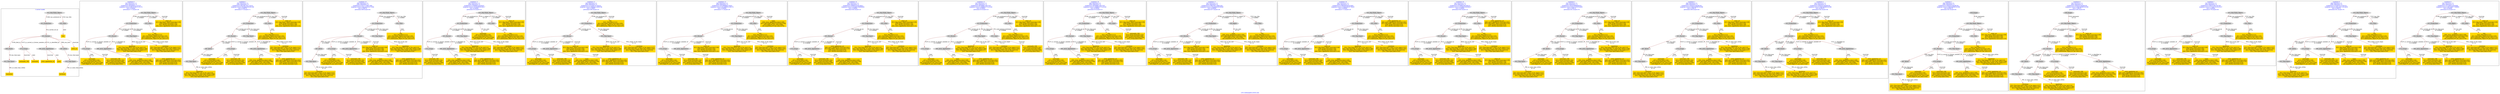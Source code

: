 digraph n0 {
fontcolor="blue"
remincross="true"
label="s18-s-indianapolis-artists.xml"
subgraph cluster_0 {
label="1-correct model"
n2[style="filled",color="white",fillcolor="lightgray",label="E12_Production1"];
n3[style="filled",color="white",fillcolor="lightgray",label="E21_Person1"];
n4[style="filled",color="white",fillcolor="lightgray",label="E69_Death1"];
n5[style="filled",color="white",fillcolor="lightgray",label="E74_Group1"];
n6[style="filled",color="white",fillcolor="lightgray",label="E82_Actor_Appellation1"];
n7[style="filled",color="white",fillcolor="lightgray",label="E67_Birth1"];
n8[shape="plaintext",style="filled",fillcolor="gold",label="artist_uri"];
n9[style="filled",color="white",fillcolor="lightgray",label="E22_Man-Made_Object1"];
n10[style="filled",color="white",fillcolor="lightgray",label="E35_Title1"];
n11[shape="plaintext",style="filled",fillcolor="gold",label="title"];
n12[style="filled",color="white",fillcolor="lightgray",label="E52_Time-Span1"];
n13[shape="plaintext",style="filled",fillcolor="gold",label="birthDate"];
n14[style="filled",color="white",fillcolor="lightgray",label="E52_Time-Span2"];
n15[shape="plaintext",style="filled",fillcolor="gold",label="deathDate"];
n16[shape="plaintext",style="filled",fillcolor="gold",label="nationality_URI"];
n17[shape="plaintext",style="filled",fillcolor="gold",label="nationality"];
n18[shape="plaintext",style="filled",fillcolor="gold",label="artist_appellation_uri"];
n19[shape="plaintext",style="filled",fillcolor="gold",label="name"];
}
subgraph cluster_1 {
label="candidate 0\nlink coherence:1.0\nnode coherence:1.0\nconfidence:0.5818930511237521\nmapping score:0.5897976837079174\ncost:13.99984\n-precision:0.71-recall:0.59"
n21[style="filled",color="white",fillcolor="lightgray",label="E12_Production1"];
n22[style="filled",color="white",fillcolor="lightgray",label="E21_Person1"];
n23[style="filled",color="white",fillcolor="lightgray",label="E52_Time-Span2"];
n24[style="filled",color="white",fillcolor="lightgray",label="E74_Group1"];
n25[style="filled",color="white",fillcolor="lightgray",label="E82_Actor_Appellation1"];
n26[style="filled",color="white",fillcolor="lightgray",label="E22_Man-Made_Object1"];
n27[style="filled",color="white",fillcolor="lightgray",label="E35_Title1"];
n28[shape="plaintext",style="filled",fillcolor="gold",label="nationality\n[E74_Group,label,0.556]\n[E74_Group,classLink,0.347]\n[E8_Acquisition,P3_has_note,0.048]\n[E30_Right,P3_has_note,0.048]"];
n29[shape="plaintext",style="filled",fillcolor="gold",label="name\n[E82_Actor_Appellation,label,0.569]\n[E22_Man-Made_Object,classLink,0.268]\n[E30_Right,P3_has_note,0.084]\n[E8_Acquisition,P3_has_note,0.079]"];
n30[shape="plaintext",style="filled",fillcolor="gold",label="artist_appellation_uri\n[E82_Actor_Appellation,classLink,0.691]\n[E22_Man-Made_Object,classLink,0.192]\n[E38_Image,classLink,0.074]\n[E21_Person,classLink,0.043]"];
n31[shape="plaintext",style="filled",fillcolor="gold",label="deathDate\n[E52_Time-Span,P82b_end_of_the_end,0.52]\n[E52_Time-Span,P82_at_some_time_within,0.386]\n[E52_Time-Span,P82a_begin_of_the_begin,0.07]\n[E52_Time-Span,label,0.024]"];
n32[shape="plaintext",style="filled",fillcolor="gold",label="title\n[E35_Title,label,0.512]\n[E22_Man-Made_Object,classLink,0.305]\n[E33_Linguistic_Object,P3_has_note,0.113]\n[E73_Information_Object,P3_has_note,0.07]"];
n33[shape="plaintext",style="filled",fillcolor="gold",label="artist_uri\n[E22_Man-Made_Object,classLink,0.508]\n[E38_Image,classLink,0.193]\n[E21_Person,classLink,0.166]\n[E82_Actor_Appellation,classLink,0.133]"];
n34[shape="plaintext",style="filled",fillcolor="gold",label="birthDate\n[E52_Time-Span,P82a_begin_of_the_begin,0.537]\n[E52_Time-Span,P82_at_some_time_within,0.381]\n[E52_Time-Span,P82b_end_of_the_end,0.05]\n[E52_Time-Span,label,0.033]"];
n35[shape="plaintext",style="filled",fillcolor="gold",label="nationality_URI\n[E74_Group,classLink,0.762]\n[E55_Type,classLink,0.089]\n[E57_Material,classLink,0.084]\n[E74_Group,label,0.065]"];
}
subgraph cluster_2 {
label="candidate 1\nlink coherence:1.0\nnode coherence:1.0\nconfidence:0.5651087791174516\nmapping score:0.5633695930391506\ncost:15.99979\n-precision:0.75-recall:0.71"
n37[style="filled",color="white",fillcolor="lightgray",label="E12_Production1"];
n38[style="filled",color="white",fillcolor="lightgray",label="E21_Person1"];
n39[style="filled",color="white",fillcolor="lightgray",label="E52_Time-Span2"];
n40[style="filled",color="white",fillcolor="lightgray",label="E67_Birth1"];
n41[style="filled",color="white",fillcolor="lightgray",label="E74_Group1"];
n42[style="filled",color="white",fillcolor="lightgray",label="E82_Actor_Appellation1"];
n43[style="filled",color="white",fillcolor="lightgray",label="E22_Man-Made_Object1"];
n44[style="filled",color="white",fillcolor="lightgray",label="E35_Title1"];
n45[style="filled",color="white",fillcolor="lightgray",label="E52_Time-Span1"];
n46[shape="plaintext",style="filled",fillcolor="gold",label="deathDate\n[E52_Time-Span,P82b_end_of_the_end,0.52]\n[E52_Time-Span,P82_at_some_time_within,0.386]\n[E52_Time-Span,P82a_begin_of_the_begin,0.07]\n[E52_Time-Span,label,0.024]"];
n47[shape="plaintext",style="filled",fillcolor="gold",label="nationality\n[E74_Group,label,0.556]\n[E74_Group,classLink,0.347]\n[E8_Acquisition,P3_has_note,0.048]\n[E30_Right,P3_has_note,0.048]"];
n48[shape="plaintext",style="filled",fillcolor="gold",label="name\n[E82_Actor_Appellation,label,0.569]\n[E22_Man-Made_Object,classLink,0.268]\n[E30_Right,P3_has_note,0.084]\n[E8_Acquisition,P3_has_note,0.079]"];
n49[shape="plaintext",style="filled",fillcolor="gold",label="artist_appellation_uri\n[E82_Actor_Appellation,classLink,0.691]\n[E22_Man-Made_Object,classLink,0.192]\n[E38_Image,classLink,0.074]\n[E21_Person,classLink,0.043]"];
n50[shape="plaintext",style="filled",fillcolor="gold",label="title\n[E35_Title,label,0.512]\n[E22_Man-Made_Object,classLink,0.305]\n[E33_Linguistic_Object,P3_has_note,0.113]\n[E73_Information_Object,P3_has_note,0.07]"];
n51[shape="plaintext",style="filled",fillcolor="gold",label="artist_uri\n[E22_Man-Made_Object,classLink,0.508]\n[E38_Image,classLink,0.193]\n[E21_Person,classLink,0.166]\n[E82_Actor_Appellation,classLink,0.133]"];
n52[shape="plaintext",style="filled",fillcolor="gold",label="birthDate\n[E52_Time-Span,P82a_begin_of_the_begin,0.537]\n[E52_Time-Span,P82_at_some_time_within,0.381]\n[E52_Time-Span,P82b_end_of_the_end,0.05]\n[E52_Time-Span,label,0.033]"];
n53[shape="plaintext",style="filled",fillcolor="gold",label="nationality_URI\n[E74_Group,classLink,0.762]\n[E55_Type,classLink,0.089]\n[E57_Material,classLink,0.084]\n[E74_Group,label,0.065]"];
}
subgraph cluster_3 {
label="candidate 10\nlink coherence:1.0\nnode coherence:1.0\nconfidence:0.519777730671985\nmapping score:0.5482592435573284\ncost:15.99979\n-precision:0.88-recall:0.82"
n55[style="filled",color="white",fillcolor="lightgray",label="E12_Production1"];
n56[style="filled",color="white",fillcolor="lightgray",label="E21_Person1"];
n57[style="filled",color="white",fillcolor="lightgray",label="E52_Time-Span2"];
n58[style="filled",color="white",fillcolor="lightgray",label="E67_Birth1"];
n59[style="filled",color="white",fillcolor="lightgray",label="E74_Group1"];
n60[style="filled",color="white",fillcolor="lightgray",label="E82_Actor_Appellation1"];
n61[style="filled",color="white",fillcolor="lightgray",label="E22_Man-Made_Object1"];
n62[style="filled",color="white",fillcolor="lightgray",label="E35_Title1"];
n63[style="filled",color="white",fillcolor="lightgray",label="E52_Time-Span1"];
n64[shape="plaintext",style="filled",fillcolor="gold",label="birthDate\n[E52_Time-Span,P82a_begin_of_the_begin,0.537]\n[E52_Time-Span,P82_at_some_time_within,0.381]\n[E52_Time-Span,P82b_end_of_the_end,0.05]\n[E52_Time-Span,label,0.033]"];
n65[shape="plaintext",style="filled",fillcolor="gold",label="nationality\n[E74_Group,label,0.556]\n[E74_Group,classLink,0.347]\n[E8_Acquisition,P3_has_note,0.048]\n[E30_Right,P3_has_note,0.048]"];
n66[shape="plaintext",style="filled",fillcolor="gold",label="name\n[E82_Actor_Appellation,label,0.569]\n[E22_Man-Made_Object,classLink,0.268]\n[E30_Right,P3_has_note,0.084]\n[E8_Acquisition,P3_has_note,0.079]"];
n67[shape="plaintext",style="filled",fillcolor="gold",label="artist_uri\n[E22_Man-Made_Object,classLink,0.508]\n[E38_Image,classLink,0.193]\n[E21_Person,classLink,0.166]\n[E82_Actor_Appellation,classLink,0.133]"];
n68[shape="plaintext",style="filled",fillcolor="gold",label="artist_appellation_uri\n[E82_Actor_Appellation,classLink,0.691]\n[E22_Man-Made_Object,classLink,0.192]\n[E38_Image,classLink,0.074]\n[E21_Person,classLink,0.043]"];
n69[shape="plaintext",style="filled",fillcolor="gold",label="deathDate\n[E52_Time-Span,P82b_end_of_the_end,0.52]\n[E52_Time-Span,P82_at_some_time_within,0.386]\n[E52_Time-Span,P82a_begin_of_the_begin,0.07]\n[E52_Time-Span,label,0.024]"];
n70[shape="plaintext",style="filled",fillcolor="gold",label="title\n[E35_Title,label,0.512]\n[E22_Man-Made_Object,classLink,0.305]\n[E33_Linguistic_Object,P3_has_note,0.113]\n[E73_Information_Object,P3_has_note,0.07]"];
n71[shape="plaintext",style="filled",fillcolor="gold",label="nationality_URI\n[E74_Group,classLink,0.762]\n[E55_Type,classLink,0.089]\n[E57_Material,classLink,0.084]\n[E74_Group,label,0.065]"];
}
subgraph cluster_4 {
label="candidate 11\nlink coherence:1.0\nnode coherence:1.0\nconfidence:0.5184840150540507\nmapping score:0.547828005018017\ncost:14.99984\n-precision:0.6-recall:0.53"
n73[style="filled",color="white",fillcolor="lightgray",label="E12_Production1"];
n74[style="filled",color="white",fillcolor="lightgray",label="E21_Person1"];
n75[style="filled",color="white",fillcolor="lightgray",label="E52_Time-Span2"];
n76[style="filled",color="white",fillcolor="lightgray",label="E74_Group1"];
n77[style="filled",color="white",fillcolor="lightgray",label="E82_Actor_Appellation1"];
n78[style="filled",color="white",fillcolor="lightgray",label="E22_Man-Made_Object1"];
n79[style="filled",color="white",fillcolor="lightgray",label="E30_Right1"];
n80[style="filled",color="white",fillcolor="lightgray",label="E35_Title1"];
n81[shape="plaintext",style="filled",fillcolor="gold",label="name\n[E82_Actor_Appellation,label,0.569]\n[E22_Man-Made_Object,classLink,0.268]\n[E30_Right,P3_has_note,0.084]\n[E8_Acquisition,P3_has_note,0.079]"];
n82[shape="plaintext",style="filled",fillcolor="gold",label="nationality\n[E74_Group,label,0.556]\n[E74_Group,classLink,0.347]\n[E8_Acquisition,P3_has_note,0.048]\n[E30_Right,P3_has_note,0.048]"];
n83[shape="plaintext",style="filled",fillcolor="gold",label="artist_appellation_uri\n[E82_Actor_Appellation,classLink,0.691]\n[E22_Man-Made_Object,classLink,0.192]\n[E38_Image,classLink,0.074]\n[E21_Person,classLink,0.043]"];
n84[shape="plaintext",style="filled",fillcolor="gold",label="deathDate\n[E52_Time-Span,P82b_end_of_the_end,0.52]\n[E52_Time-Span,P82_at_some_time_within,0.386]\n[E52_Time-Span,P82a_begin_of_the_begin,0.07]\n[E52_Time-Span,label,0.024]"];
n85[shape="plaintext",style="filled",fillcolor="gold",label="title\n[E35_Title,label,0.512]\n[E22_Man-Made_Object,classLink,0.305]\n[E33_Linguistic_Object,P3_has_note,0.113]\n[E73_Information_Object,P3_has_note,0.07]"];
n86[shape="plaintext",style="filled",fillcolor="gold",label="artist_uri\n[E22_Man-Made_Object,classLink,0.508]\n[E38_Image,classLink,0.193]\n[E21_Person,classLink,0.166]\n[E82_Actor_Appellation,classLink,0.133]"];
n87[shape="plaintext",style="filled",fillcolor="gold",label="birthDate\n[E52_Time-Span,P82a_begin_of_the_begin,0.537]\n[E52_Time-Span,P82_at_some_time_within,0.381]\n[E52_Time-Span,P82b_end_of_the_end,0.05]\n[E52_Time-Span,label,0.033]"];
n88[shape="plaintext",style="filled",fillcolor="gold",label="nationality_URI\n[E74_Group,classLink,0.762]\n[E55_Type,classLink,0.089]\n[E57_Material,classLink,0.084]\n[E74_Group,label,0.065]"];
}
subgraph cluster_5 {
label="candidate 12\nlink coherence:1.0\nnode coherence:1.0\nconfidence:0.5133383747263521\nmapping score:0.566946124908784\ncost:12.99987\n-precision:0.69-recall:0.53"
n90[style="filled",color="white",fillcolor="lightgray",label="E12_Production1"];
n91[style="filled",color="white",fillcolor="lightgray",label="E21_Person1"];
n92[style="filled",color="white",fillcolor="lightgray",label="E52_Time-Span2"];
n93[style="filled",color="white",fillcolor="lightgray",label="E74_Group1"];
n94[style="filled",color="white",fillcolor="lightgray",label="E82_Actor_Appellation1"];
n95[style="filled",color="white",fillcolor="lightgray",label="E22_Man-Made_Object1"];
n96[shape="plaintext",style="filled",fillcolor="gold",label="nationality\n[E74_Group,label,0.556]\n[E74_Group,classLink,0.347]\n[E8_Acquisition,P3_has_note,0.048]\n[E30_Right,P3_has_note,0.048]"];
n97[shape="plaintext",style="filled",fillcolor="gold",label="name\n[E82_Actor_Appellation,label,0.569]\n[E22_Man-Made_Object,classLink,0.268]\n[E30_Right,P3_has_note,0.084]\n[E8_Acquisition,P3_has_note,0.079]"];
n98[shape="plaintext",style="filled",fillcolor="gold",label="artist_uri\n[E22_Man-Made_Object,classLink,0.508]\n[E38_Image,classLink,0.193]\n[E21_Person,classLink,0.166]\n[E82_Actor_Appellation,classLink,0.133]"];
n99[shape="plaintext",style="filled",fillcolor="gold",label="artist_appellation_uri\n[E82_Actor_Appellation,classLink,0.691]\n[E22_Man-Made_Object,classLink,0.192]\n[E38_Image,classLink,0.074]\n[E21_Person,classLink,0.043]"];
n100[shape="plaintext",style="filled",fillcolor="gold",label="deathDate\n[E52_Time-Span,P82b_end_of_the_end,0.52]\n[E52_Time-Span,P82_at_some_time_within,0.386]\n[E52_Time-Span,P82a_begin_of_the_begin,0.07]\n[E52_Time-Span,label,0.024]"];
n101[shape="plaintext",style="filled",fillcolor="gold",label="title\n[E35_Title,label,0.512]\n[E22_Man-Made_Object,classLink,0.305]\n[E33_Linguistic_Object,P3_has_note,0.113]\n[E73_Information_Object,P3_has_note,0.07]"];
n102[shape="plaintext",style="filled",fillcolor="gold",label="birthDate\n[E52_Time-Span,P82a_begin_of_the_begin,0.537]\n[E52_Time-Span,P82_at_some_time_within,0.381]\n[E52_Time-Span,P82b_end_of_the_end,0.05]\n[E52_Time-Span,label,0.033]"];
n103[shape="plaintext",style="filled",fillcolor="gold",label="nationality_URI\n[E74_Group,classLink,0.762]\n[E55_Type,classLink,0.089]\n[E57_Material,classLink,0.084]\n[E74_Group,label,0.065]"];
}
subgraph cluster_6 {
label="candidate 13\nlink coherence:1.0\nnode coherence:1.0\nconfidence:0.5015690865570824\nmapping score:0.5421896955190274\ncost:13.99984\n-precision:0.71-recall:0.59"
n105[style="filled",color="white",fillcolor="lightgray",label="E12_Production1"];
n106[style="filled",color="white",fillcolor="lightgray",label="E21_Person1"];
n107[style="filled",color="white",fillcolor="lightgray",label="E52_Time-Span2"];
n108[style="filled",color="white",fillcolor="lightgray",label="E74_Group1"];
n109[style="filled",color="white",fillcolor="lightgray",label="E82_Actor_Appellation1"];
n110[style="filled",color="white",fillcolor="lightgray",label="E22_Man-Made_Object1"];
n111[style="filled",color="white",fillcolor="lightgray",label="E35_Title1"];
n112[shape="plaintext",style="filled",fillcolor="gold",label="nationality\n[E74_Group,label,0.556]\n[E74_Group,classLink,0.347]\n[E8_Acquisition,P3_has_note,0.048]\n[E30_Right,P3_has_note,0.048]"];
n113[shape="plaintext",style="filled",fillcolor="gold",label="artist_uri\n[E22_Man-Made_Object,classLink,0.508]\n[E38_Image,classLink,0.193]\n[E21_Person,classLink,0.166]\n[E82_Actor_Appellation,classLink,0.133]"];
n114[shape="plaintext",style="filled",fillcolor="gold",label="artist_appellation_uri\n[E82_Actor_Appellation,classLink,0.691]\n[E22_Man-Made_Object,classLink,0.192]\n[E38_Image,classLink,0.074]\n[E21_Person,classLink,0.043]"];
n115[shape="plaintext",style="filled",fillcolor="gold",label="deathDate\n[E52_Time-Span,P82b_end_of_the_end,0.52]\n[E52_Time-Span,P82_at_some_time_within,0.386]\n[E52_Time-Span,P82a_begin_of_the_begin,0.07]\n[E52_Time-Span,label,0.024]"];
n116[shape="plaintext",style="filled",fillcolor="gold",label="title\n[E35_Title,label,0.512]\n[E22_Man-Made_Object,classLink,0.305]\n[E33_Linguistic_Object,P3_has_note,0.113]\n[E73_Information_Object,P3_has_note,0.07]"];
n117[shape="plaintext",style="filled",fillcolor="gold",label="name\n[E82_Actor_Appellation,label,0.569]\n[E22_Man-Made_Object,classLink,0.268]\n[E30_Right,P3_has_note,0.084]\n[E8_Acquisition,P3_has_note,0.079]"];
n118[shape="plaintext",style="filled",fillcolor="gold",label="birthDate\n[E52_Time-Span,P82a_begin_of_the_begin,0.537]\n[E52_Time-Span,P82_at_some_time_within,0.381]\n[E52_Time-Span,P82b_end_of_the_end,0.05]\n[E52_Time-Span,label,0.033]"];
n119[shape="plaintext",style="filled",fillcolor="gold",label="nationality_URI\n[E74_Group,classLink,0.762]\n[E55_Type,classLink,0.089]\n[E57_Material,classLink,0.084]\n[E74_Group,label,0.065]"];
}
subgraph cluster_7 {
label="candidate 14\nlink coherence:1.0\nnode coherence:1.0\nconfidence:0.5008455554419813\nmapping score:0.5419485184806604\ncost:13.99984\n-precision:0.64-recall:0.53"
n121[style="filled",color="white",fillcolor="lightgray",label="E12_Production1"];
n122[style="filled",color="white",fillcolor="lightgray",label="E21_Person1"];
n123[style="filled",color="white",fillcolor="lightgray",label="E52_Time-Span2"];
n124[style="filled",color="white",fillcolor="lightgray",label="E74_Group1"];
n125[style="filled",color="white",fillcolor="lightgray",label="E82_Actor_Appellation1"];
n126[style="filled",color="white",fillcolor="lightgray",label="E22_Man-Made_Object1"];
n127[style="filled",color="white",fillcolor="lightgray",label="E35_Title1"];
n128[shape="plaintext",style="filled",fillcolor="gold",label="nationality\n[E74_Group,label,0.556]\n[E74_Group,classLink,0.347]\n[E8_Acquisition,P3_has_note,0.048]\n[E30_Right,P3_has_note,0.048]"];
n129[shape="plaintext",style="filled",fillcolor="gold",label="name\n[E82_Actor_Appellation,label,0.569]\n[E22_Man-Made_Object,classLink,0.268]\n[E30_Right,P3_has_note,0.084]\n[E8_Acquisition,P3_has_note,0.079]"];
n130[shape="plaintext",style="filled",fillcolor="gold",label="artist_appellation_uri\n[E82_Actor_Appellation,classLink,0.691]\n[E22_Man-Made_Object,classLink,0.192]\n[E38_Image,classLink,0.074]\n[E21_Person,classLink,0.043]"];
n131[shape="plaintext",style="filled",fillcolor="gold",label="deathDate\n[E52_Time-Span,P82b_end_of_the_end,0.52]\n[E52_Time-Span,P82_at_some_time_within,0.386]\n[E52_Time-Span,P82a_begin_of_the_begin,0.07]\n[E52_Time-Span,label,0.024]"];
n132[shape="plaintext",style="filled",fillcolor="gold",label="title\n[E35_Title,label,0.512]\n[E22_Man-Made_Object,classLink,0.305]\n[E33_Linguistic_Object,P3_has_note,0.113]\n[E73_Information_Object,P3_has_note,0.07]"];
n133[shape="plaintext",style="filled",fillcolor="gold",label="artist_uri\n[E22_Man-Made_Object,classLink,0.508]\n[E38_Image,classLink,0.193]\n[E21_Person,classLink,0.166]\n[E82_Actor_Appellation,classLink,0.133]"];
n134[shape="plaintext",style="filled",fillcolor="gold",label="birthDate\n[E52_Time-Span,P82a_begin_of_the_begin,0.537]\n[E52_Time-Span,P82_at_some_time_within,0.381]\n[E52_Time-Span,P82b_end_of_the_end,0.05]\n[E52_Time-Span,label,0.033]"];
n135[shape="plaintext",style="filled",fillcolor="gold",label="nationality_URI\n[E74_Group,classLink,0.762]\n[E55_Type,classLink,0.089]\n[E57_Material,classLink,0.084]\n[E74_Group,label,0.065]"];
}
subgraph cluster_8 {
label="candidate 15\nlink coherence:1.0\nnode coherence:1.0\nconfidence:0.4976686116427037\nmapping score:0.5408895372142345\ncost:14.99982\n-precision:0.6-recall:0.53"
n137[style="filled",color="white",fillcolor="lightgray",label="E12_Production1"];
n138[style="filled",color="white",fillcolor="lightgray",label="E21_Person1"];
n139[style="filled",color="white",fillcolor="lightgray",label="E52_Time-Span2"];
n140[style="filled",color="white",fillcolor="lightgray",label="E55_Type1"];
n141[style="filled",color="white",fillcolor="lightgray",label="E74_Group1"];
n142[style="filled",color="white",fillcolor="lightgray",label="E82_Actor_Appellation1"];
n143[style="filled",color="white",fillcolor="lightgray",label="E22_Man-Made_Object1"];
n144[style="filled",color="white",fillcolor="lightgray",label="E35_Title1"];
n145[shape="plaintext",style="filled",fillcolor="gold",label="nationality\n[E74_Group,label,0.556]\n[E74_Group,classLink,0.347]\n[E8_Acquisition,P3_has_note,0.048]\n[E30_Right,P3_has_note,0.048]"];
n146[shape="plaintext",style="filled",fillcolor="gold",label="name\n[E82_Actor_Appellation,label,0.569]\n[E22_Man-Made_Object,classLink,0.268]\n[E30_Right,P3_has_note,0.084]\n[E8_Acquisition,P3_has_note,0.079]"];
n147[shape="plaintext",style="filled",fillcolor="gold",label="artist_appellation_uri\n[E82_Actor_Appellation,classLink,0.691]\n[E22_Man-Made_Object,classLink,0.192]\n[E38_Image,classLink,0.074]\n[E21_Person,classLink,0.043]"];
n148[shape="plaintext",style="filled",fillcolor="gold",label="deathDate\n[E52_Time-Span,P82b_end_of_the_end,0.52]\n[E52_Time-Span,P82_at_some_time_within,0.386]\n[E52_Time-Span,P82a_begin_of_the_begin,0.07]\n[E52_Time-Span,label,0.024]"];
n149[shape="plaintext",style="filled",fillcolor="gold",label="title\n[E35_Title,label,0.512]\n[E22_Man-Made_Object,classLink,0.305]\n[E33_Linguistic_Object,P3_has_note,0.113]\n[E73_Information_Object,P3_has_note,0.07]"];
n150[shape="plaintext",style="filled",fillcolor="gold",label="artist_uri\n[E22_Man-Made_Object,classLink,0.508]\n[E38_Image,classLink,0.193]\n[E21_Person,classLink,0.166]\n[E82_Actor_Appellation,classLink,0.133]"];
n151[shape="plaintext",style="filled",fillcolor="gold",label="birthDate\n[E52_Time-Span,P82a_begin_of_the_begin,0.537]\n[E52_Time-Span,P82_at_some_time_within,0.381]\n[E52_Time-Span,P82b_end_of_the_end,0.05]\n[E52_Time-Span,label,0.033]"];
n152[shape="plaintext",style="filled",fillcolor="gold",label="nationality_URI\n[E74_Group,classLink,0.762]\n[E55_Type,classLink,0.089]\n[E57_Material,classLink,0.084]\n[E74_Group,label,0.065]"];
}
subgraph cluster_9 {
label="candidate 16\nlink coherence:1.0\nnode coherence:1.0\nconfidence:0.4976686116427037\nmapping score:0.5408895372142345\ncost:14.99984\n-precision:0.6-recall:0.53"
n154[style="filled",color="white",fillcolor="lightgray",label="E12_Production1"];
n155[style="filled",color="white",fillcolor="lightgray",label="E21_Person1"];
n156[style="filled",color="white",fillcolor="lightgray",label="E52_Time-Span2"];
n157[style="filled",color="white",fillcolor="lightgray",label="E74_Group1"];
n158[style="filled",color="white",fillcolor="lightgray",label="E82_Actor_Appellation1"];
n159[style="filled",color="white",fillcolor="lightgray",label="E22_Man-Made_Object1"];
n160[style="filled",color="white",fillcolor="lightgray",label="E35_Title1"];
n161[style="filled",color="white",fillcolor="lightgray",label="E55_Type2"];
n162[shape="plaintext",style="filled",fillcolor="gold",label="nationality\n[E74_Group,label,0.556]\n[E74_Group,classLink,0.347]\n[E8_Acquisition,P3_has_note,0.048]\n[E30_Right,P3_has_note,0.048]"];
n163[shape="plaintext",style="filled",fillcolor="gold",label="name\n[E82_Actor_Appellation,label,0.569]\n[E22_Man-Made_Object,classLink,0.268]\n[E30_Right,P3_has_note,0.084]\n[E8_Acquisition,P3_has_note,0.079]"];
n164[shape="plaintext",style="filled",fillcolor="gold",label="artist_appellation_uri\n[E82_Actor_Appellation,classLink,0.691]\n[E22_Man-Made_Object,classLink,0.192]\n[E38_Image,classLink,0.074]\n[E21_Person,classLink,0.043]"];
n165[shape="plaintext",style="filled",fillcolor="gold",label="deathDate\n[E52_Time-Span,P82b_end_of_the_end,0.52]\n[E52_Time-Span,P82_at_some_time_within,0.386]\n[E52_Time-Span,P82a_begin_of_the_begin,0.07]\n[E52_Time-Span,label,0.024]"];
n166[shape="plaintext",style="filled",fillcolor="gold",label="nationality_URI\n[E74_Group,classLink,0.762]\n[E55_Type,classLink,0.089]\n[E57_Material,classLink,0.084]\n[E74_Group,label,0.065]"];
n167[shape="plaintext",style="filled",fillcolor="gold",label="title\n[E35_Title,label,0.512]\n[E22_Man-Made_Object,classLink,0.305]\n[E33_Linguistic_Object,P3_has_note,0.113]\n[E73_Information_Object,P3_has_note,0.07]"];
n168[shape="plaintext",style="filled",fillcolor="gold",label="artist_uri\n[E22_Man-Made_Object,classLink,0.508]\n[E38_Image,classLink,0.193]\n[E21_Person,classLink,0.166]\n[E82_Actor_Appellation,classLink,0.133]"];
n169[shape="plaintext",style="filled",fillcolor="gold",label="birthDate\n[E52_Time-Span,P82a_begin_of_the_begin,0.537]\n[E52_Time-Span,P82_at_some_time_within,0.381]\n[E52_Time-Span,P82b_end_of_the_end,0.05]\n[E52_Time-Span,label,0.033]"];
}
subgraph cluster_10 {
label="candidate 17\nlink coherence:1.0\nnode coherence:1.0\nconfidence:0.47862265779901436\nmapping score:0.5345408859330049\ncost:14.99984\n-precision:0.67-recall:0.59"
n171[style="filled",color="white",fillcolor="lightgray",label="E12_Production1"];
n172[style="filled",color="white",fillcolor="lightgray",label="E21_Person1"];
n173[style="filled",color="white",fillcolor="lightgray",label="E52_Time-Span2"];
n174[style="filled",color="white",fillcolor="lightgray",label="E74_Group1"];
n175[style="filled",color="white",fillcolor="lightgray",label="E82_Actor_Appellation1"];
n176[style="filled",color="white",fillcolor="lightgray",label="E22_Man-Made_Object1"];
n177[style="filled",color="white",fillcolor="lightgray",label="E30_Right1"];
n178[style="filled",color="white",fillcolor="lightgray",label="E35_Title1"];
n179[shape="plaintext",style="filled",fillcolor="gold",label="nationality\n[E74_Group,label,0.556]\n[E74_Group,classLink,0.347]\n[E8_Acquisition,P3_has_note,0.048]\n[E30_Right,P3_has_note,0.048]"];
n180[shape="plaintext",style="filled",fillcolor="gold",label="artist_uri\n[E22_Man-Made_Object,classLink,0.508]\n[E38_Image,classLink,0.193]\n[E21_Person,classLink,0.166]\n[E82_Actor_Appellation,classLink,0.133]"];
n181[shape="plaintext",style="filled",fillcolor="gold",label="name\n[E82_Actor_Appellation,label,0.569]\n[E22_Man-Made_Object,classLink,0.268]\n[E30_Right,P3_has_note,0.084]\n[E8_Acquisition,P3_has_note,0.079]"];
n182[shape="plaintext",style="filled",fillcolor="gold",label="artist_appellation_uri\n[E82_Actor_Appellation,classLink,0.691]\n[E22_Man-Made_Object,classLink,0.192]\n[E38_Image,classLink,0.074]\n[E21_Person,classLink,0.043]"];
n183[shape="plaintext",style="filled",fillcolor="gold",label="deathDate\n[E52_Time-Span,P82b_end_of_the_end,0.52]\n[E52_Time-Span,P82_at_some_time_within,0.386]\n[E52_Time-Span,P82a_begin_of_the_begin,0.07]\n[E52_Time-Span,label,0.024]"];
n184[shape="plaintext",style="filled",fillcolor="gold",label="title\n[E35_Title,label,0.512]\n[E22_Man-Made_Object,classLink,0.305]\n[E33_Linguistic_Object,P3_has_note,0.113]\n[E73_Information_Object,P3_has_note,0.07]"];
n185[shape="plaintext",style="filled",fillcolor="gold",label="birthDate\n[E52_Time-Span,P82a_begin_of_the_begin,0.537]\n[E52_Time-Span,P82_at_some_time_within,0.381]\n[E52_Time-Span,P82b_end_of_the_end,0.05]\n[E52_Time-Span,label,0.033]"];
n186[shape="plaintext",style="filled",fillcolor="gold",label="nationality_URI\n[E74_Group,classLink,0.762]\n[E55_Type,classLink,0.089]\n[E57_Material,classLink,0.084]\n[E74_Group,label,0.065]"];
}
subgraph cluster_11 {
label="candidate 18\nlink coherence:1.0\nnode coherence:1.0\nconfidence:0.47683044593352863\nmapping score:0.5339434819778429\ncost:13.99984\n-precision:0.71-recall:0.59"
n188[style="filled",color="white",fillcolor="lightgray",label="E12_Production1"];
n189[style="filled",color="white",fillcolor="lightgray",label="E21_Person1"];
n190[style="filled",color="white",fillcolor="lightgray",label="E52_Time-Span2"];
n191[style="filled",color="white",fillcolor="lightgray",label="E74_Group1"];
n192[style="filled",color="white",fillcolor="lightgray",label="E82_Actor_Appellation1"];
n193[style="filled",color="white",fillcolor="lightgray",label="E22_Man-Made_Object1"];
n194[style="filled",color="white",fillcolor="lightgray",label="E35_Title1"];
n195[shape="plaintext",style="filled",fillcolor="gold",label="nationality\n[E74_Group,label,0.556]\n[E74_Group,classLink,0.347]\n[E8_Acquisition,P3_has_note,0.048]\n[E30_Right,P3_has_note,0.048]"];
n196[shape="plaintext",style="filled",fillcolor="gold",label="name\n[E82_Actor_Appellation,label,0.569]\n[E22_Man-Made_Object,classLink,0.268]\n[E30_Right,P3_has_note,0.084]\n[E8_Acquisition,P3_has_note,0.079]"];
n197[shape="plaintext",style="filled",fillcolor="gold",label="artist_uri\n[E22_Man-Made_Object,classLink,0.508]\n[E38_Image,classLink,0.193]\n[E21_Person,classLink,0.166]\n[E82_Actor_Appellation,classLink,0.133]"];
n198[shape="plaintext",style="filled",fillcolor="gold",label="deathDate\n[E52_Time-Span,P82b_end_of_the_end,0.52]\n[E52_Time-Span,P82_at_some_time_within,0.386]\n[E52_Time-Span,P82a_begin_of_the_begin,0.07]\n[E52_Time-Span,label,0.024]"];
n199[shape="plaintext",style="filled",fillcolor="gold",label="title\n[E35_Title,label,0.512]\n[E22_Man-Made_Object,classLink,0.305]\n[E33_Linguistic_Object,P3_has_note,0.113]\n[E73_Information_Object,P3_has_note,0.07]"];
n200[shape="plaintext",style="filled",fillcolor="gold",label="artist_appellation_uri\n[E82_Actor_Appellation,classLink,0.691]\n[E22_Man-Made_Object,classLink,0.192]\n[E38_Image,classLink,0.074]\n[E21_Person,classLink,0.043]"];
n201[shape="plaintext",style="filled",fillcolor="gold",label="birthDate\n[E52_Time-Span,P82a_begin_of_the_begin,0.537]\n[E52_Time-Span,P82_at_some_time_within,0.381]\n[E52_Time-Span,P82b_end_of_the_end,0.05]\n[E52_Time-Span,label,0.033]"];
n202[shape="plaintext",style="filled",fillcolor="gold",label="nationality_URI\n[E74_Group,classLink,0.762]\n[E55_Type,classLink,0.089]\n[E57_Material,classLink,0.084]\n[E74_Group,label,0.065]"];
}
subgraph cluster_12 {
label="candidate 19\nlink coherence:1.0\nnode coherence:1.0\nconfidence:0.4726682594799253\nmapping score:0.5533894198266417\ncost:13.99984\n-precision:0.64-recall:0.53"
n204[style="filled",color="white",fillcolor="lightgray",label="E12_Production1"];
n205[style="filled",color="white",fillcolor="lightgray",label="E21_Person1"];
n206[style="filled",color="white",fillcolor="lightgray",label="E52_Time-Span2"];
n207[style="filled",color="white",fillcolor="lightgray",label="E74_Group1"];
n208[style="filled",color="white",fillcolor="lightgray",label="E82_Actor_Appellation1"];
n209[style="filled",color="white",fillcolor="lightgray",label="E22_Man-Made_Object1"];
n210[style="filled",color="white",fillcolor="lightgray",label="E35_Title1"];
n211[shape="plaintext",style="filled",fillcolor="gold",label="nationality\n[E74_Group,label,0.556]\n[E74_Group,classLink,0.347]\n[E8_Acquisition,P3_has_note,0.048]\n[E30_Right,P3_has_note,0.048]"];
n212[shape="plaintext",style="filled",fillcolor="gold",label="name\n[E82_Actor_Appellation,label,0.569]\n[E22_Man-Made_Object,classLink,0.268]\n[E30_Right,P3_has_note,0.084]\n[E8_Acquisition,P3_has_note,0.079]"];
n213[shape="plaintext",style="filled",fillcolor="gold",label="artist_uri\n[E22_Man-Made_Object,classLink,0.508]\n[E38_Image,classLink,0.193]\n[E21_Person,classLink,0.166]\n[E82_Actor_Appellation,classLink,0.133]"];
n214[shape="plaintext",style="filled",fillcolor="gold",label="deathDate\n[E52_Time-Span,P82b_end_of_the_end,0.52]\n[E52_Time-Span,P82_at_some_time_within,0.386]\n[E52_Time-Span,P82a_begin_of_the_begin,0.07]\n[E52_Time-Span,label,0.024]"];
n215[shape="plaintext",style="filled",fillcolor="gold",label="title\n[E35_Title,label,0.512]\n[E22_Man-Made_Object,classLink,0.305]\n[E33_Linguistic_Object,P3_has_note,0.113]\n[E73_Information_Object,P3_has_note,0.07]"];
n216[shape="plaintext",style="filled",fillcolor="gold",label="artist_appellation_uri\n[E82_Actor_Appellation,classLink,0.691]\n[E22_Man-Made_Object,classLink,0.192]\n[E38_Image,classLink,0.074]\n[E21_Person,classLink,0.043]"];
n217[shape="plaintext",style="filled",fillcolor="gold",label="birthDate\n[E52_Time-Span,P82a_begin_of_the_begin,0.537]\n[E52_Time-Span,P82_at_some_time_within,0.381]\n[E52_Time-Span,P82b_end_of_the_end,0.05]\n[E52_Time-Span,label,0.033]"];
n218[shape="plaintext",style="filled",fillcolor="gold",label="nationality_URI\n[E74_Group,classLink,0.762]\n[E55_Type,classLink,0.089]\n[E57_Material,classLink,0.084]\n[E74_Group,label,0.065]"];
}
subgraph cluster_13 {
label="candidate 2\nlink coherence:1.0\nnode coherence:1.0\nconfidence:0.562419496064979\nmapping score:0.562473165354993\ncost:15.99979\n-precision:0.81-recall:0.76"
n220[style="filled",color="white",fillcolor="lightgray",label="E12_Production1"];
n221[style="filled",color="white",fillcolor="lightgray",label="E21_Person1"];
n222[style="filled",color="white",fillcolor="lightgray",label="E52_Time-Span2"];
n223[style="filled",color="white",fillcolor="lightgray",label="E67_Birth1"];
n224[style="filled",color="white",fillcolor="lightgray",label="E74_Group1"];
n225[style="filled",color="white",fillcolor="lightgray",label="E82_Actor_Appellation1"];
n226[style="filled",color="white",fillcolor="lightgray",label="E22_Man-Made_Object1"];
n227[style="filled",color="white",fillcolor="lightgray",label="E35_Title1"];
n228[style="filled",color="white",fillcolor="lightgray",label="E52_Time-Span1"];
n229[shape="plaintext",style="filled",fillcolor="gold",label="birthDate\n[E52_Time-Span,P82a_begin_of_the_begin,0.537]\n[E52_Time-Span,P82_at_some_time_within,0.381]\n[E52_Time-Span,P82b_end_of_the_end,0.05]\n[E52_Time-Span,label,0.033]"];
n230[shape="plaintext",style="filled",fillcolor="gold",label="nationality\n[E74_Group,label,0.556]\n[E74_Group,classLink,0.347]\n[E8_Acquisition,P3_has_note,0.048]\n[E30_Right,P3_has_note,0.048]"];
n231[shape="plaintext",style="filled",fillcolor="gold",label="name\n[E82_Actor_Appellation,label,0.569]\n[E22_Man-Made_Object,classLink,0.268]\n[E30_Right,P3_has_note,0.084]\n[E8_Acquisition,P3_has_note,0.079]"];
n232[shape="plaintext",style="filled",fillcolor="gold",label="artist_appellation_uri\n[E82_Actor_Appellation,classLink,0.691]\n[E22_Man-Made_Object,classLink,0.192]\n[E38_Image,classLink,0.074]\n[E21_Person,classLink,0.043]"];
n233[shape="plaintext",style="filled",fillcolor="gold",label="deathDate\n[E52_Time-Span,P82b_end_of_the_end,0.52]\n[E52_Time-Span,P82_at_some_time_within,0.386]\n[E52_Time-Span,P82a_begin_of_the_begin,0.07]\n[E52_Time-Span,label,0.024]"];
n234[shape="plaintext",style="filled",fillcolor="gold",label="title\n[E35_Title,label,0.512]\n[E22_Man-Made_Object,classLink,0.305]\n[E33_Linguistic_Object,P3_has_note,0.113]\n[E73_Information_Object,P3_has_note,0.07]"];
n235[shape="plaintext",style="filled",fillcolor="gold",label="artist_uri\n[E22_Man-Made_Object,classLink,0.508]\n[E38_Image,classLink,0.193]\n[E21_Person,classLink,0.166]\n[E82_Actor_Appellation,classLink,0.133]"];
n236[shape="plaintext",style="filled",fillcolor="gold",label="nationality_URI\n[E74_Group,classLink,0.762]\n[E55_Type,classLink,0.089]\n[E57_Material,classLink,0.084]\n[E74_Group,label,0.065]"];
}
subgraph cluster_14 {
label="candidate 3\nlink coherence:1.0\nnode coherence:1.0\nconfidence:0.5456352240586785\nmapping score:0.5568784080195596\ncost:15.99979\n-precision:0.88-recall:0.82"
n238[style="filled",color="white",fillcolor="lightgray",label="E12_Production1"];
n239[style="filled",color="white",fillcolor="lightgray",label="E21_Person1"];
n240[style="filled",color="white",fillcolor="lightgray",label="E52_Time-Span2"];
n241[style="filled",color="white",fillcolor="lightgray",label="E67_Birth1"];
n242[style="filled",color="white",fillcolor="lightgray",label="E74_Group1"];
n243[style="filled",color="white",fillcolor="lightgray",label="E82_Actor_Appellation1"];
n244[style="filled",color="white",fillcolor="lightgray",label="E22_Man-Made_Object1"];
n245[style="filled",color="white",fillcolor="lightgray",label="E35_Title1"];
n246[style="filled",color="white",fillcolor="lightgray",label="E52_Time-Span1"];
n247[shape="plaintext",style="filled",fillcolor="gold",label="deathDate\n[E52_Time-Span,P82b_end_of_the_end,0.52]\n[E52_Time-Span,P82_at_some_time_within,0.386]\n[E52_Time-Span,P82a_begin_of_the_begin,0.07]\n[E52_Time-Span,label,0.024]"];
n248[shape="plaintext",style="filled",fillcolor="gold",label="birthDate\n[E52_Time-Span,P82a_begin_of_the_begin,0.537]\n[E52_Time-Span,P82_at_some_time_within,0.381]\n[E52_Time-Span,P82b_end_of_the_end,0.05]\n[E52_Time-Span,label,0.033]"];
n249[shape="plaintext",style="filled",fillcolor="gold",label="nationality\n[E74_Group,label,0.556]\n[E74_Group,classLink,0.347]\n[E8_Acquisition,P3_has_note,0.048]\n[E30_Right,P3_has_note,0.048]"];
n250[shape="plaintext",style="filled",fillcolor="gold",label="name\n[E82_Actor_Appellation,label,0.569]\n[E22_Man-Made_Object,classLink,0.268]\n[E30_Right,P3_has_note,0.084]\n[E8_Acquisition,P3_has_note,0.079]"];
n251[shape="plaintext",style="filled",fillcolor="gold",label="artist_appellation_uri\n[E82_Actor_Appellation,classLink,0.691]\n[E22_Man-Made_Object,classLink,0.192]\n[E38_Image,classLink,0.074]\n[E21_Person,classLink,0.043]"];
n252[shape="plaintext",style="filled",fillcolor="gold",label="title\n[E35_Title,label,0.512]\n[E22_Man-Made_Object,classLink,0.305]\n[E33_Linguistic_Object,P3_has_note,0.113]\n[E73_Information_Object,P3_has_note,0.07]"];
n253[shape="plaintext",style="filled",fillcolor="gold",label="artist_uri\n[E22_Man-Made_Object,classLink,0.508]\n[E38_Image,classLink,0.193]\n[E21_Person,classLink,0.166]\n[E82_Actor_Appellation,classLink,0.133]"];
n254[shape="plaintext",style="filled",fillcolor="gold",label="nationality_URI\n[E74_Group,classLink,0.762]\n[E55_Type,classLink,0.089]\n[E57_Material,classLink,0.084]\n[E74_Group,label,0.065]"];
}
subgraph cluster_15 {
label="candidate 4\nlink coherence:1.0\nnode coherence:1.0\nconfidence:0.5456352240586785\nmapping score:0.5568784080195596\ncost:16.99976\n-precision:0.94-recall:0.94"
n256[style="filled",color="white",fillcolor="lightgray",label="E12_Production1"];
n257[style="filled",color="white",fillcolor="lightgray",label="E21_Person1"];
n258[style="filled",color="white",fillcolor="lightgray",label="E67_Birth1"];
n259[style="filled",color="white",fillcolor="lightgray",label="E69_Death1"];
n260[style="filled",color="white",fillcolor="lightgray",label="E74_Group1"];
n261[style="filled",color="white",fillcolor="lightgray",label="E82_Actor_Appellation1"];
n262[style="filled",color="white",fillcolor="lightgray",label="E22_Man-Made_Object1"];
n263[style="filled",color="white",fillcolor="lightgray",label="E35_Title1"];
n264[style="filled",color="white",fillcolor="lightgray",label="E52_Time-Span1"];
n265[style="filled",color="white",fillcolor="lightgray",label="E52_Time-Span3"];
n266[shape="plaintext",style="filled",fillcolor="gold",label="birthDate\n[E52_Time-Span,P82a_begin_of_the_begin,0.537]\n[E52_Time-Span,P82_at_some_time_within,0.381]\n[E52_Time-Span,P82b_end_of_the_end,0.05]\n[E52_Time-Span,label,0.033]"];
n267[shape="plaintext",style="filled",fillcolor="gold",label="nationality\n[E74_Group,label,0.556]\n[E74_Group,classLink,0.347]\n[E8_Acquisition,P3_has_note,0.048]\n[E30_Right,P3_has_note,0.048]"];
n268[shape="plaintext",style="filled",fillcolor="gold",label="name\n[E82_Actor_Appellation,label,0.569]\n[E22_Man-Made_Object,classLink,0.268]\n[E30_Right,P3_has_note,0.084]\n[E8_Acquisition,P3_has_note,0.079]"];
n269[shape="plaintext",style="filled",fillcolor="gold",label="artist_appellation_uri\n[E82_Actor_Appellation,classLink,0.691]\n[E22_Man-Made_Object,classLink,0.192]\n[E38_Image,classLink,0.074]\n[E21_Person,classLink,0.043]"];
n270[shape="plaintext",style="filled",fillcolor="gold",label="deathDate\n[E52_Time-Span,P82b_end_of_the_end,0.52]\n[E52_Time-Span,P82_at_some_time_within,0.386]\n[E52_Time-Span,P82a_begin_of_the_begin,0.07]\n[E52_Time-Span,label,0.024]"];
n271[shape="plaintext",style="filled",fillcolor="gold",label="title\n[E35_Title,label,0.512]\n[E22_Man-Made_Object,classLink,0.305]\n[E33_Linguistic_Object,P3_has_note,0.113]\n[E73_Information_Object,P3_has_note,0.07]"];
n272[shape="plaintext",style="filled",fillcolor="gold",label="artist_uri\n[E22_Man-Made_Object,classLink,0.508]\n[E38_Image,classLink,0.193]\n[E21_Person,classLink,0.166]\n[E82_Actor_Appellation,classLink,0.133]"];
n273[shape="plaintext",style="filled",fillcolor="gold",label="nationality_URI\n[E74_Group,classLink,0.762]\n[E55_Type,classLink,0.089]\n[E57_Material,classLink,0.084]\n[E74_Group,label,0.065]"];
}
subgraph cluster_16 {
label="candidate 5\nlink coherence:1.0\nnode coherence:1.0\nconfidence:0.5456352240586785\nmapping score:0.5568784080195596\ncost:16.99979\n-precision:0.82-recall:0.82"
n275[style="filled",color="white",fillcolor="lightgray",label="E12_Production1"];
n276[style="filled",color="white",fillcolor="lightgray",label="E21_Person1"];
n277[style="filled",color="white",fillcolor="lightgray",label="E52_Time-Span2"];
n278[style="filled",color="white",fillcolor="lightgray",label="E67_Birth1"];
n279[style="filled",color="white",fillcolor="lightgray",label="E74_Group1"];
n280[style="filled",color="white",fillcolor="lightgray",label="E82_Actor_Appellation1"];
n281[style="filled",color="white",fillcolor="lightgray",label="E22_Man-Made_Object1"];
n282[style="filled",color="white",fillcolor="lightgray",label="E35_Title1"];
n283[style="filled",color="white",fillcolor="lightgray",label="E38_Image1"];
n284[style="filled",color="white",fillcolor="lightgray",label="E52_Time-Span1"];
n285[shape="plaintext",style="filled",fillcolor="gold",label="deathDate\n[E52_Time-Span,P82b_end_of_the_end,0.52]\n[E52_Time-Span,P82_at_some_time_within,0.386]\n[E52_Time-Span,P82a_begin_of_the_begin,0.07]\n[E52_Time-Span,label,0.024]"];
n286[shape="plaintext",style="filled",fillcolor="gold",label="birthDate\n[E52_Time-Span,P82a_begin_of_the_begin,0.537]\n[E52_Time-Span,P82_at_some_time_within,0.381]\n[E52_Time-Span,P82b_end_of_the_end,0.05]\n[E52_Time-Span,label,0.033]"];
n287[shape="plaintext",style="filled",fillcolor="gold",label="nationality\n[E74_Group,label,0.556]\n[E74_Group,classLink,0.347]\n[E8_Acquisition,P3_has_note,0.048]\n[E30_Right,P3_has_note,0.048]"];
n288[shape="plaintext",style="filled",fillcolor="gold",label="name\n[E82_Actor_Appellation,label,0.569]\n[E22_Man-Made_Object,classLink,0.268]\n[E30_Right,P3_has_note,0.084]\n[E8_Acquisition,P3_has_note,0.079]"];
n289[shape="plaintext",style="filled",fillcolor="gold",label="artist_appellation_uri\n[E82_Actor_Appellation,classLink,0.691]\n[E22_Man-Made_Object,classLink,0.192]\n[E38_Image,classLink,0.074]\n[E21_Person,classLink,0.043]"];
n290[shape="plaintext",style="filled",fillcolor="gold",label="title\n[E35_Title,label,0.512]\n[E22_Man-Made_Object,classLink,0.305]\n[E33_Linguistic_Object,P3_has_note,0.113]\n[E73_Information_Object,P3_has_note,0.07]"];
n291[shape="plaintext",style="filled",fillcolor="gold",label="artist_uri\n[E22_Man-Made_Object,classLink,0.508]\n[E38_Image,classLink,0.193]\n[E21_Person,classLink,0.166]\n[E82_Actor_Appellation,classLink,0.133]"];
n292[shape="plaintext",style="filled",fillcolor="gold",label="nationality_URI\n[E74_Group,classLink,0.762]\n[E55_Type,classLink,0.089]\n[E57_Material,classLink,0.084]\n[E74_Group,label,0.065]"];
}
subgraph cluster_17 {
label="candidate 6\nlink coherence:1.0\nnode coherence:1.0\nconfidence:0.5456352240586785\nmapping score:0.5568784080195596\ncost:17.99976\n-precision:0.89-recall:0.94"
n294[style="filled",color="white",fillcolor="lightgray",label="E12_Production1"];
n295[style="filled",color="white",fillcolor="lightgray",label="E21_Person1"];
n296[style="filled",color="white",fillcolor="lightgray",label="E67_Birth1"];
n297[style="filled",color="white",fillcolor="lightgray",label="E69_Death1"];
n298[style="filled",color="white",fillcolor="lightgray",label="E74_Group1"];
n299[style="filled",color="white",fillcolor="lightgray",label="E82_Actor_Appellation1"];
n300[style="filled",color="white",fillcolor="lightgray",label="E22_Man-Made_Object1"];
n301[style="filled",color="white",fillcolor="lightgray",label="E35_Title1"];
n302[style="filled",color="white",fillcolor="lightgray",label="E38_Image1"];
n303[style="filled",color="white",fillcolor="lightgray",label="E52_Time-Span1"];
n304[style="filled",color="white",fillcolor="lightgray",label="E52_Time-Span3"];
n305[shape="plaintext",style="filled",fillcolor="gold",label="birthDate\n[E52_Time-Span,P82a_begin_of_the_begin,0.537]\n[E52_Time-Span,P82_at_some_time_within,0.381]\n[E52_Time-Span,P82b_end_of_the_end,0.05]\n[E52_Time-Span,label,0.033]"];
n306[shape="plaintext",style="filled",fillcolor="gold",label="nationality\n[E74_Group,label,0.556]\n[E74_Group,classLink,0.347]\n[E8_Acquisition,P3_has_note,0.048]\n[E30_Right,P3_has_note,0.048]"];
n307[shape="plaintext",style="filled",fillcolor="gold",label="name\n[E82_Actor_Appellation,label,0.569]\n[E22_Man-Made_Object,classLink,0.268]\n[E30_Right,P3_has_note,0.084]\n[E8_Acquisition,P3_has_note,0.079]"];
n308[shape="plaintext",style="filled",fillcolor="gold",label="artist_appellation_uri\n[E82_Actor_Appellation,classLink,0.691]\n[E22_Man-Made_Object,classLink,0.192]\n[E38_Image,classLink,0.074]\n[E21_Person,classLink,0.043]"];
n309[shape="plaintext",style="filled",fillcolor="gold",label="deathDate\n[E52_Time-Span,P82b_end_of_the_end,0.52]\n[E52_Time-Span,P82_at_some_time_within,0.386]\n[E52_Time-Span,P82a_begin_of_the_begin,0.07]\n[E52_Time-Span,label,0.024]"];
n310[shape="plaintext",style="filled",fillcolor="gold",label="title\n[E35_Title,label,0.512]\n[E22_Man-Made_Object,classLink,0.305]\n[E33_Linguistic_Object,P3_has_note,0.113]\n[E73_Information_Object,P3_has_note,0.07]"];
n311[shape="plaintext",style="filled",fillcolor="gold",label="artist_uri\n[E22_Man-Made_Object,classLink,0.508]\n[E38_Image,classLink,0.193]\n[E21_Person,classLink,0.166]\n[E82_Actor_Appellation,classLink,0.133]"];
n312[shape="plaintext",style="filled",fillcolor="gold",label="nationality_URI\n[E74_Group,classLink,0.762]\n[E55_Type,classLink,0.089]\n[E57_Material,classLink,0.084]\n[E74_Group,label,0.065]"];
}
subgraph cluster_18 {
label="candidate 7\nlink coherence:1.0\nnode coherence:1.0\nconfidence:0.5392512857307581\nmapping score:0.5755837619102527\ncost:13.99984\n-precision:0.79-recall:0.65"
n314[style="filled",color="white",fillcolor="lightgray",label="E12_Production1"];
n315[style="filled",color="white",fillcolor="lightgray",label="E21_Person1"];
n316[style="filled",color="white",fillcolor="lightgray",label="E52_Time-Span2"];
n317[style="filled",color="white",fillcolor="lightgray",label="E74_Group1"];
n318[style="filled",color="white",fillcolor="lightgray",label="E82_Actor_Appellation1"];
n319[style="filled",color="white",fillcolor="lightgray",label="E22_Man-Made_Object1"];
n320[style="filled",color="white",fillcolor="lightgray",label="E35_Title1"];
n321[shape="plaintext",style="filled",fillcolor="gold",label="nationality\n[E74_Group,label,0.556]\n[E74_Group,classLink,0.347]\n[E8_Acquisition,P3_has_note,0.048]\n[E30_Right,P3_has_note,0.048]"];
n322[shape="plaintext",style="filled",fillcolor="gold",label="name\n[E82_Actor_Appellation,label,0.569]\n[E22_Man-Made_Object,classLink,0.268]\n[E30_Right,P3_has_note,0.084]\n[E8_Acquisition,P3_has_note,0.079]"];
n323[shape="plaintext",style="filled",fillcolor="gold",label="artist_uri\n[E22_Man-Made_Object,classLink,0.508]\n[E38_Image,classLink,0.193]\n[E21_Person,classLink,0.166]\n[E82_Actor_Appellation,classLink,0.133]"];
n324[shape="plaintext",style="filled",fillcolor="gold",label="artist_appellation_uri\n[E82_Actor_Appellation,classLink,0.691]\n[E22_Man-Made_Object,classLink,0.192]\n[E38_Image,classLink,0.074]\n[E21_Person,classLink,0.043]"];
n325[shape="plaintext",style="filled",fillcolor="gold",label="deathDate\n[E52_Time-Span,P82b_end_of_the_end,0.52]\n[E52_Time-Span,P82_at_some_time_within,0.386]\n[E52_Time-Span,P82a_begin_of_the_begin,0.07]\n[E52_Time-Span,label,0.024]"];
n326[shape="plaintext",style="filled",fillcolor="gold",label="title\n[E35_Title,label,0.512]\n[E22_Man-Made_Object,classLink,0.305]\n[E33_Linguistic_Object,P3_has_note,0.113]\n[E73_Information_Object,P3_has_note,0.07]"];
n327[shape="plaintext",style="filled",fillcolor="gold",label="birthDate\n[E52_Time-Span,P82a_begin_of_the_begin,0.537]\n[E52_Time-Span,P82_at_some_time_within,0.381]\n[E52_Time-Span,P82b_end_of_the_end,0.05]\n[E52_Time-Span,label,0.033]"];
n328[shape="plaintext",style="filled",fillcolor="gold",label="nationality_URI\n[E74_Group,classLink,0.762]\n[E55_Type,classLink,0.089]\n[E57_Material,classLink,0.084]\n[E74_Group,label,0.065]"];
}
subgraph cluster_19 {
label="candidate 8\nlink coherence:1.0\nnode coherence:1.0\nconfidence:0.5224670137244576\nmapping score:0.5491556712414859\ncost:15.99979\n-precision:0.81-recall:0.76"
n330[style="filled",color="white",fillcolor="lightgray",label="E12_Production1"];
n331[style="filled",color="white",fillcolor="lightgray",label="E21_Person1"];
n332[style="filled",color="white",fillcolor="lightgray",label="E52_Time-Span2"];
n333[style="filled",color="white",fillcolor="lightgray",label="E67_Birth1"];
n334[style="filled",color="white",fillcolor="lightgray",label="E74_Group1"];
n335[style="filled",color="white",fillcolor="lightgray",label="E82_Actor_Appellation1"];
n336[style="filled",color="white",fillcolor="lightgray",label="E22_Man-Made_Object1"];
n337[style="filled",color="white",fillcolor="lightgray",label="E35_Title1"];
n338[style="filled",color="white",fillcolor="lightgray",label="E52_Time-Span1"];
n339[shape="plaintext",style="filled",fillcolor="gold",label="deathDate\n[E52_Time-Span,P82b_end_of_the_end,0.52]\n[E52_Time-Span,P82_at_some_time_within,0.386]\n[E52_Time-Span,P82a_begin_of_the_begin,0.07]\n[E52_Time-Span,label,0.024]"];
n340[shape="plaintext",style="filled",fillcolor="gold",label="nationality\n[E74_Group,label,0.556]\n[E74_Group,classLink,0.347]\n[E8_Acquisition,P3_has_note,0.048]\n[E30_Right,P3_has_note,0.048]"];
n341[shape="plaintext",style="filled",fillcolor="gold",label="name\n[E82_Actor_Appellation,label,0.569]\n[E22_Man-Made_Object,classLink,0.268]\n[E30_Right,P3_has_note,0.084]\n[E8_Acquisition,P3_has_note,0.079]"];
n342[shape="plaintext",style="filled",fillcolor="gold",label="artist_uri\n[E22_Man-Made_Object,classLink,0.508]\n[E38_Image,classLink,0.193]\n[E21_Person,classLink,0.166]\n[E82_Actor_Appellation,classLink,0.133]"];
n343[shape="plaintext",style="filled",fillcolor="gold",label="artist_appellation_uri\n[E82_Actor_Appellation,classLink,0.691]\n[E22_Man-Made_Object,classLink,0.192]\n[E38_Image,classLink,0.074]\n[E21_Person,classLink,0.043]"];
n344[shape="plaintext",style="filled",fillcolor="gold",label="title\n[E35_Title,label,0.512]\n[E22_Man-Made_Object,classLink,0.305]\n[E33_Linguistic_Object,P3_has_note,0.113]\n[E73_Information_Object,P3_has_note,0.07]"];
n345[shape="plaintext",style="filled",fillcolor="gold",label="birthDate\n[E52_Time-Span,P82a_begin_of_the_begin,0.537]\n[E52_Time-Span,P82_at_some_time_within,0.381]\n[E52_Time-Span,P82b_end_of_the_end,0.05]\n[E52_Time-Span,label,0.033]"];
n346[shape="plaintext",style="filled",fillcolor="gold",label="nationality_URI\n[E74_Group,classLink,0.762]\n[E55_Type,classLink,0.089]\n[E57_Material,classLink,0.084]\n[E74_Group,label,0.065]"];
}
subgraph cluster_20 {
label="candidate 9\nlink coherence:1.0\nnode coherence:1.0\nconfidence:0.5212644231920084\nmapping score:0.5487548077306695\ncost:14.99984\n-precision:0.6-recall:0.53"
n348[style="filled",color="white",fillcolor="lightgray",label="E12_Production1"];
n349[style="filled",color="white",fillcolor="lightgray",label="E21_Person1"];
n350[style="filled",color="white",fillcolor="lightgray",label="E52_Time-Span2"];
n351[style="filled",color="white",fillcolor="lightgray",label="E74_Group1"];
n352[style="filled",color="white",fillcolor="lightgray",label="E82_Actor_Appellation1"];
n353[style="filled",color="white",fillcolor="lightgray",label="E22_Man-Made_Object1"];
n354[style="filled",color="white",fillcolor="lightgray",label="E30_Right1"];
n355[style="filled",color="white",fillcolor="lightgray",label="E35_Title1"];
n356[shape="plaintext",style="filled",fillcolor="gold",label="nationality\n[E74_Group,label,0.556]\n[E74_Group,classLink,0.347]\n[E8_Acquisition,P3_has_note,0.048]\n[E30_Right,P3_has_note,0.048]"];
n357[shape="plaintext",style="filled",fillcolor="gold",label="name\n[E82_Actor_Appellation,label,0.569]\n[E22_Man-Made_Object,classLink,0.268]\n[E30_Right,P3_has_note,0.084]\n[E8_Acquisition,P3_has_note,0.079]"];
n358[shape="plaintext",style="filled",fillcolor="gold",label="artist_appellation_uri\n[E82_Actor_Appellation,classLink,0.691]\n[E22_Man-Made_Object,classLink,0.192]\n[E38_Image,classLink,0.074]\n[E21_Person,classLink,0.043]"];
n359[shape="plaintext",style="filled",fillcolor="gold",label="deathDate\n[E52_Time-Span,P82b_end_of_the_end,0.52]\n[E52_Time-Span,P82_at_some_time_within,0.386]\n[E52_Time-Span,P82a_begin_of_the_begin,0.07]\n[E52_Time-Span,label,0.024]"];
n360[shape="plaintext",style="filled",fillcolor="gold",label="title\n[E35_Title,label,0.512]\n[E22_Man-Made_Object,classLink,0.305]\n[E33_Linguistic_Object,P3_has_note,0.113]\n[E73_Information_Object,P3_has_note,0.07]"];
n361[shape="plaintext",style="filled",fillcolor="gold",label="artist_uri\n[E22_Man-Made_Object,classLink,0.508]\n[E38_Image,classLink,0.193]\n[E21_Person,classLink,0.166]\n[E82_Actor_Appellation,classLink,0.133]"];
n362[shape="plaintext",style="filled",fillcolor="gold",label="birthDate\n[E52_Time-Span,P82a_begin_of_the_begin,0.537]\n[E52_Time-Span,P82_at_some_time_within,0.381]\n[E52_Time-Span,P82b_end_of_the_end,0.05]\n[E52_Time-Span,label,0.033]"];
n363[shape="plaintext",style="filled",fillcolor="gold",label="nationality_URI\n[E74_Group,classLink,0.762]\n[E55_Type,classLink,0.089]\n[E57_Material,classLink,0.084]\n[E74_Group,label,0.065]"];
}
n2 -> n3[color="brown",fontcolor="black",label="P14_carried_out_by"]
n3 -> n4[color="brown",fontcolor="black",label="P100i_died_in"]
n3 -> n5[color="brown",fontcolor="black",label="P107i_is_current_or_former_member_of"]
n3 -> n6[color="brown",fontcolor="black",label="P131_is_identified_by"]
n3 -> n7[color="brown",fontcolor="black",label="P98i_was_born"]
n3 -> n8[color="brown",fontcolor="black",label="classLink"]
n9 -> n10[color="brown",fontcolor="black",label="P102_has_title"]
n9 -> n2[color="brown",fontcolor="black",label="P108i_was_produced_by"]
n10 -> n11[color="brown",fontcolor="black",label="label"]
n12 -> n13[color="brown",fontcolor="black",label="P82_at_some_time_within"]
n14 -> n15[color="brown",fontcolor="black",label="P82_at_some_time_within"]
n7 -> n12[color="brown",fontcolor="black",label="P4_has_time-span"]
n4 -> n14[color="brown",fontcolor="black",label="P4_has_time-span"]
n5 -> n16[color="brown",fontcolor="black",label="classLink"]
n5 -> n17[color="brown",fontcolor="black",label="label"]
n6 -> n18[color="brown",fontcolor="black",label="classLink"]
n6 -> n19[color="brown",fontcolor="black",label="label"]
n21 -> n22[color="brown",fontcolor="black",label="P14_carried_out_by\nw=0.99997"]
n21 -> n23[color="brown",fontcolor="black",label="P4_has_time-span\nw=0.99998"]
n22 -> n24[color="brown",fontcolor="black",label="P107i_is_current_or_former_member_of\nw=0.99998"]
n22 -> n25[color="brown",fontcolor="black",label="P131_is_identified_by\nw=0.99997"]
n26 -> n21[color="brown",fontcolor="black",label="P108i_was_produced_by\nw=0.99997"]
n26 -> n27[color="brown",fontcolor="black",label="P102_has_title\nw=0.99997"]
n24 -> n28[color="brown",fontcolor="black",label="label\nw=1.0"]
n25 -> n29[color="brown",fontcolor="black",label="label\nw=1.0"]
n25 -> n30[color="brown",fontcolor="black",label="classLink\nw=1.0"]
n23 -> n31[color="brown",fontcolor="black",label="P82b_end_of_the_end\nw=1.0"]
n27 -> n32[color="brown",fontcolor="black",label="label\nw=1.0"]
n26 -> n33[color="brown",fontcolor="black",label="classLink\nw=1.0"]
n23 -> n34[color="brown",fontcolor="black",label="P82a_begin_of_the_begin\nw=1.0"]
n24 -> n35[color="brown",fontcolor="black",label="classLink\nw=1.0"]
n37 -> n38[color="brown",fontcolor="black",label="P14_carried_out_by\nw=0.99997"]
n37 -> n39[color="brown",fontcolor="black",label="P4_has_time-span\nw=0.99998"]
n38 -> n40[color="brown",fontcolor="black",label="P98i_was_born\nw=0.99997"]
n38 -> n41[color="brown",fontcolor="black",label="P107i_is_current_or_former_member_of\nw=0.99998"]
n38 -> n42[color="brown",fontcolor="black",label="P131_is_identified_by\nw=0.99997"]
n43 -> n37[color="brown",fontcolor="black",label="P108i_was_produced_by\nw=0.99997"]
n43 -> n44[color="brown",fontcolor="black",label="P102_has_title\nw=0.99997"]
n40 -> n45[color="brown",fontcolor="black",label="P4_has_time-span\nw=0.99998"]
n45 -> n46[color="brown",fontcolor="black",label="P82_at_some_time_within\nw=1.0"]
n41 -> n47[color="brown",fontcolor="black",label="label\nw=1.0"]
n42 -> n48[color="brown",fontcolor="black",label="label\nw=1.0"]
n42 -> n49[color="brown",fontcolor="black",label="classLink\nw=1.0"]
n44 -> n50[color="brown",fontcolor="black",label="label\nw=1.0"]
n43 -> n51[color="brown",fontcolor="black",label="classLink\nw=1.0"]
n39 -> n52[color="brown",fontcolor="black",label="P82a_begin_of_the_begin\nw=1.0"]
n41 -> n53[color="brown",fontcolor="black",label="classLink\nw=1.0"]
n55 -> n56[color="brown",fontcolor="black",label="P14_carried_out_by\nw=0.99997"]
n55 -> n57[color="brown",fontcolor="black",label="P4_has_time-span\nw=0.99998"]
n56 -> n58[color="brown",fontcolor="black",label="P98i_was_born\nw=0.99997"]
n56 -> n59[color="brown",fontcolor="black",label="P107i_is_current_or_former_member_of\nw=0.99998"]
n56 -> n60[color="brown",fontcolor="black",label="P131_is_identified_by\nw=0.99997"]
n61 -> n55[color="brown",fontcolor="black",label="P108i_was_produced_by\nw=0.99997"]
n61 -> n62[color="brown",fontcolor="black",label="P102_has_title\nw=0.99997"]
n58 -> n63[color="brown",fontcolor="black",label="P4_has_time-span\nw=0.99998"]
n63 -> n64[color="brown",fontcolor="black",label="P82_at_some_time_within\nw=1.0"]
n59 -> n65[color="brown",fontcolor="black",label="label\nw=1.0"]
n60 -> n66[color="brown",fontcolor="black",label="label\nw=1.0"]
n56 -> n67[color="brown",fontcolor="black",label="classLink\nw=1.0"]
n60 -> n68[color="brown",fontcolor="black",label="classLink\nw=1.0"]
n57 -> n69[color="brown",fontcolor="black",label="P82b_end_of_the_end\nw=1.0"]
n62 -> n70[color="brown",fontcolor="black",label="label\nw=1.0"]
n59 -> n71[color="brown",fontcolor="black",label="classLink\nw=1.0"]
n73 -> n74[color="brown",fontcolor="black",label="P14_carried_out_by\nw=0.99997"]
n73 -> n75[color="brown",fontcolor="black",label="P4_has_time-span\nw=0.99998"]
n74 -> n76[color="brown",fontcolor="black",label="P107i_is_current_or_former_member_of\nw=0.99998"]
n74 -> n77[color="brown",fontcolor="black",label="P131_is_identified_by\nw=0.99997"]
n78 -> n73[color="brown",fontcolor="black",label="P108i_was_produced_by\nw=0.99997"]
n78 -> n79[color="brown",fontcolor="black",label="P104_is_subject_to\nw=1.0"]
n78 -> n80[color="brown",fontcolor="black",label="P102_has_title\nw=0.99997"]
n77 -> n81[color="brown",fontcolor="black",label="label\nw=1.0"]
n79 -> n82[color="brown",fontcolor="black",label="P3_has_note\nw=1.0"]
n77 -> n83[color="brown",fontcolor="black",label="classLink\nw=1.0"]
n75 -> n84[color="brown",fontcolor="black",label="P82b_end_of_the_end\nw=1.0"]
n80 -> n85[color="brown",fontcolor="black",label="label\nw=1.0"]
n78 -> n86[color="brown",fontcolor="black",label="classLink\nw=1.0"]
n75 -> n87[color="brown",fontcolor="black",label="P82a_begin_of_the_begin\nw=1.0"]
n76 -> n88[color="brown",fontcolor="black",label="classLink\nw=1.0"]
n90 -> n91[color="brown",fontcolor="black",label="P14_carried_out_by\nw=0.99997"]
n90 -> n92[color="brown",fontcolor="black",label="P4_has_time-span\nw=0.99998"]
n91 -> n93[color="brown",fontcolor="black",label="P107i_is_current_or_former_member_of\nw=0.99998"]
n91 -> n94[color="brown",fontcolor="black",label="P131_is_identified_by\nw=0.99997"]
n95 -> n90[color="brown",fontcolor="black",label="P108i_was_produced_by\nw=0.99997"]
n93 -> n96[color="brown",fontcolor="black",label="label\nw=1.0"]
n94 -> n97[color="brown",fontcolor="black",label="label\nw=1.0"]
n91 -> n98[color="brown",fontcolor="black",label="classLink\nw=1.0"]
n94 -> n99[color="brown",fontcolor="black",label="classLink\nw=1.0"]
n92 -> n100[color="brown",fontcolor="black",label="P82b_end_of_the_end\nw=1.0"]
n95 -> n101[color="brown",fontcolor="black",label="classLink\nw=1.0"]
n92 -> n102[color="brown",fontcolor="black",label="P82a_begin_of_the_begin\nw=1.0"]
n93 -> n103[color="brown",fontcolor="black",label="classLink\nw=1.0"]
n105 -> n106[color="brown",fontcolor="black",label="P14_carried_out_by\nw=0.99997"]
n105 -> n107[color="brown",fontcolor="black",label="P4_has_time-span\nw=0.99998"]
n106 -> n108[color="brown",fontcolor="black",label="P107i_is_current_or_former_member_of\nw=0.99998"]
n106 -> n109[color="brown",fontcolor="black",label="P131_is_identified_by\nw=0.99997"]
n110 -> n105[color="brown",fontcolor="black",label="P108i_was_produced_by\nw=0.99997"]
n110 -> n111[color="brown",fontcolor="black",label="P102_has_title\nw=0.99997"]
n108 -> n112[color="brown",fontcolor="black",label="label\nw=1.0"]
n106 -> n113[color="brown",fontcolor="black",label="classLink\nw=1.0"]
n109 -> n114[color="brown",fontcolor="black",label="classLink\nw=1.0"]
n107 -> n115[color="brown",fontcolor="black",label="P82b_end_of_the_end\nw=1.0"]
n111 -> n116[color="brown",fontcolor="black",label="label\nw=1.0"]
n110 -> n117[color="brown",fontcolor="black",label="classLink\nw=1.0"]
n107 -> n118[color="brown",fontcolor="black",label="P82a_begin_of_the_begin\nw=1.0"]
n108 -> n119[color="brown",fontcolor="black",label="classLink\nw=1.0"]
n121 -> n122[color="brown",fontcolor="black",label="P14_carried_out_by\nw=0.99997"]
n121 -> n123[color="brown",fontcolor="black",label="P4_has_time-span\nw=0.99998"]
n122 -> n124[color="brown",fontcolor="black",label="P107i_is_current_or_former_member_of\nw=0.99998"]
n122 -> n125[color="brown",fontcolor="black",label="P131_is_identified_by\nw=0.99997"]
n126 -> n121[color="brown",fontcolor="black",label="P108i_was_produced_by\nw=0.99997"]
n126 -> n127[color="brown",fontcolor="black",label="P102_has_title\nw=0.99997"]
n124 -> n128[color="brown",fontcolor="black",label="label\nw=1.0"]
n125 -> n129[color="brown",fontcolor="black",label="label\nw=1.0"]
n122 -> n130[color="brown",fontcolor="black",label="classLink\nw=1.0"]
n123 -> n131[color="brown",fontcolor="black",label="P82b_end_of_the_end\nw=1.0"]
n127 -> n132[color="brown",fontcolor="black",label="label\nw=1.0"]
n126 -> n133[color="brown",fontcolor="black",label="classLink\nw=1.0"]
n123 -> n134[color="brown",fontcolor="black",label="P82a_begin_of_the_begin\nw=1.0"]
n124 -> n135[color="brown",fontcolor="black",label="classLink\nw=1.0"]
n137 -> n138[color="brown",fontcolor="black",label="P14_carried_out_by\nw=0.99997"]
n137 -> n139[color="brown",fontcolor="black",label="P4_has_time-span\nw=0.99998"]
n137 -> n140[color="brown",fontcolor="black",label="P32_used_general_technique\nw=0.99998"]
n138 -> n141[color="brown",fontcolor="black",label="P107i_is_current_or_former_member_of\nw=0.99998"]
n138 -> n142[color="brown",fontcolor="black",label="P131_is_identified_by\nw=0.99997"]
n143 -> n137[color="brown",fontcolor="black",label="P108i_was_produced_by\nw=0.99997"]
n143 -> n144[color="brown",fontcolor="black",label="P102_has_title\nw=0.99997"]
n141 -> n145[color="brown",fontcolor="black",label="label\nw=1.0"]
n142 -> n146[color="brown",fontcolor="black",label="label\nw=1.0"]
n142 -> n147[color="brown",fontcolor="black",label="classLink\nw=1.0"]
n139 -> n148[color="brown",fontcolor="black",label="P82b_end_of_the_end\nw=1.0"]
n144 -> n149[color="brown",fontcolor="black",label="label\nw=1.0"]
n143 -> n150[color="brown",fontcolor="black",label="classLink\nw=1.0"]
n139 -> n151[color="brown",fontcolor="black",label="P82a_begin_of_the_begin\nw=1.0"]
n140 -> n152[color="brown",fontcolor="black",label="classLink\nw=1.0"]
n154 -> n155[color="brown",fontcolor="black",label="P14_carried_out_by\nw=0.99997"]
n154 -> n156[color="brown",fontcolor="black",label="P4_has_time-span\nw=0.99998"]
n155 -> n157[color="brown",fontcolor="black",label="P107i_is_current_or_former_member_of\nw=0.99998"]
n155 -> n158[color="brown",fontcolor="black",label="P131_is_identified_by\nw=0.99997"]
n159 -> n154[color="brown",fontcolor="black",label="P108i_was_produced_by\nw=0.99997"]
n159 -> n160[color="brown",fontcolor="black",label="P102_has_title\nw=0.99997"]
n159 -> n161[color="brown",fontcolor="black",label="P2_has_type\nw=1.0"]
n157 -> n162[color="brown",fontcolor="black",label="label\nw=1.0"]
n158 -> n163[color="brown",fontcolor="black",label="label\nw=1.0"]
n158 -> n164[color="brown",fontcolor="black",label="classLink\nw=1.0"]
n156 -> n165[color="brown",fontcolor="black",label="P82b_end_of_the_end\nw=1.0"]
n161 -> n166[color="brown",fontcolor="black",label="classLink\nw=1.0"]
n160 -> n167[color="brown",fontcolor="black",label="label\nw=1.0"]
n159 -> n168[color="brown",fontcolor="black",label="classLink\nw=1.0"]
n156 -> n169[color="brown",fontcolor="black",label="P82a_begin_of_the_begin\nw=1.0"]
n171 -> n172[color="brown",fontcolor="black",label="P14_carried_out_by\nw=0.99997"]
n171 -> n173[color="brown",fontcolor="black",label="P4_has_time-span\nw=0.99998"]
n172 -> n174[color="brown",fontcolor="black",label="P107i_is_current_or_former_member_of\nw=0.99998"]
n172 -> n175[color="brown",fontcolor="black",label="P131_is_identified_by\nw=0.99997"]
n176 -> n171[color="brown",fontcolor="black",label="P108i_was_produced_by\nw=0.99997"]
n176 -> n177[color="brown",fontcolor="black",label="P104_is_subject_to\nw=1.0"]
n176 -> n178[color="brown",fontcolor="black",label="P102_has_title\nw=0.99997"]
n174 -> n179[color="brown",fontcolor="black",label="label\nw=1.0"]
n172 -> n180[color="brown",fontcolor="black",label="classLink\nw=1.0"]
n177 -> n181[color="brown",fontcolor="black",label="P3_has_note\nw=1.0"]
n175 -> n182[color="brown",fontcolor="black",label="classLink\nw=1.0"]
n173 -> n183[color="brown",fontcolor="black",label="P82b_end_of_the_end\nw=1.0"]
n178 -> n184[color="brown",fontcolor="black",label="label\nw=1.0"]
n173 -> n185[color="brown",fontcolor="black",label="P82a_begin_of_the_begin\nw=1.0"]
n174 -> n186[color="brown",fontcolor="black",label="classLink\nw=1.0"]
n188 -> n189[color="brown",fontcolor="black",label="P14_carried_out_by\nw=0.99997"]
n188 -> n190[color="brown",fontcolor="black",label="P4_has_time-span\nw=0.99998"]
n189 -> n191[color="brown",fontcolor="black",label="P107i_is_current_or_former_member_of\nw=0.99998"]
n189 -> n192[color="brown",fontcolor="black",label="P131_is_identified_by\nw=0.99997"]
n193 -> n188[color="brown",fontcolor="black",label="P108i_was_produced_by\nw=0.99997"]
n193 -> n194[color="brown",fontcolor="black",label="P102_has_title\nw=0.99997"]
n191 -> n195[color="brown",fontcolor="black",label="label\nw=1.0"]
n192 -> n196[color="brown",fontcolor="black",label="label\nw=1.0"]
n189 -> n197[color="brown",fontcolor="black",label="classLink\nw=1.0"]
n190 -> n198[color="brown",fontcolor="black",label="P82b_end_of_the_end\nw=1.0"]
n194 -> n199[color="brown",fontcolor="black",label="label\nw=1.0"]
n193 -> n200[color="brown",fontcolor="black",label="classLink\nw=1.0"]
n190 -> n201[color="brown",fontcolor="black",label="P82a_begin_of_the_begin\nw=1.0"]
n191 -> n202[color="brown",fontcolor="black",label="classLink\nw=1.0"]
n204 -> n205[color="brown",fontcolor="black",label="P14_carried_out_by\nw=0.99997"]
n204 -> n206[color="brown",fontcolor="black",label="P4_has_time-span\nw=0.99998"]
n205 -> n207[color="brown",fontcolor="black",label="P107i_is_current_or_former_member_of\nw=0.99998"]
n205 -> n208[color="brown",fontcolor="black",label="P131_is_identified_by\nw=0.99997"]
n209 -> n204[color="brown",fontcolor="black",label="P108i_was_produced_by\nw=0.99997"]
n209 -> n210[color="brown",fontcolor="black",label="P102_has_title\nw=0.99997"]
n207 -> n211[color="brown",fontcolor="black",label="label\nw=1.0"]
n208 -> n212[color="brown",fontcolor="black",label="label\nw=1.0"]
n208 -> n213[color="brown",fontcolor="black",label="classLink\nw=1.0"]
n206 -> n214[color="brown",fontcolor="black",label="P82b_end_of_the_end\nw=1.0"]
n210 -> n215[color="brown",fontcolor="black",label="label\nw=1.0"]
n209 -> n216[color="brown",fontcolor="black",label="classLink\nw=1.0"]
n206 -> n217[color="brown",fontcolor="black",label="P82a_begin_of_the_begin\nw=1.0"]
n207 -> n218[color="brown",fontcolor="black",label="classLink\nw=1.0"]
n220 -> n221[color="brown",fontcolor="black",label="P14_carried_out_by\nw=0.99997"]
n220 -> n222[color="brown",fontcolor="black",label="P4_has_time-span\nw=0.99998"]
n221 -> n223[color="brown",fontcolor="black",label="P98i_was_born\nw=0.99997"]
n221 -> n224[color="brown",fontcolor="black",label="P107i_is_current_or_former_member_of\nw=0.99998"]
n221 -> n225[color="brown",fontcolor="black",label="P131_is_identified_by\nw=0.99997"]
n226 -> n220[color="brown",fontcolor="black",label="P108i_was_produced_by\nw=0.99997"]
n226 -> n227[color="brown",fontcolor="black",label="P102_has_title\nw=0.99997"]
n223 -> n228[color="brown",fontcolor="black",label="P4_has_time-span\nw=0.99998"]
n228 -> n229[color="brown",fontcolor="black",label="P82_at_some_time_within\nw=1.0"]
n224 -> n230[color="brown",fontcolor="black",label="label\nw=1.0"]
n225 -> n231[color="brown",fontcolor="black",label="label\nw=1.0"]
n225 -> n232[color="brown",fontcolor="black",label="classLink\nw=1.0"]
n222 -> n233[color="brown",fontcolor="black",label="P82b_end_of_the_end\nw=1.0"]
n227 -> n234[color="brown",fontcolor="black",label="label\nw=1.0"]
n226 -> n235[color="brown",fontcolor="black",label="classLink\nw=1.0"]
n224 -> n236[color="brown",fontcolor="black",label="classLink\nw=1.0"]
n238 -> n239[color="brown",fontcolor="black",label="P14_carried_out_by\nw=0.99997"]
n238 -> n240[color="brown",fontcolor="black",label="P4_has_time-span\nw=0.99998"]
n239 -> n241[color="brown",fontcolor="black",label="P98i_was_born\nw=0.99997"]
n239 -> n242[color="brown",fontcolor="black",label="P107i_is_current_or_former_member_of\nw=0.99998"]
n239 -> n243[color="brown",fontcolor="black",label="P131_is_identified_by\nw=0.99997"]
n244 -> n238[color="brown",fontcolor="black",label="P108i_was_produced_by\nw=0.99997"]
n244 -> n245[color="brown",fontcolor="black",label="P102_has_title\nw=0.99997"]
n241 -> n246[color="brown",fontcolor="black",label="P4_has_time-span\nw=0.99998"]
n240 -> n247[color="brown",fontcolor="black",label="P82_at_some_time_within\nw=1.0"]
n246 -> n248[color="brown",fontcolor="black",label="P82_at_some_time_within\nw=1.0"]
n242 -> n249[color="brown",fontcolor="black",label="label\nw=1.0"]
n243 -> n250[color="brown",fontcolor="black",label="label\nw=1.0"]
n243 -> n251[color="brown",fontcolor="black",label="classLink\nw=1.0"]
n245 -> n252[color="brown",fontcolor="black",label="label\nw=1.0"]
n244 -> n253[color="brown",fontcolor="black",label="classLink\nw=1.0"]
n242 -> n254[color="brown",fontcolor="black",label="classLink\nw=1.0"]
n256 -> n257[color="brown",fontcolor="black",label="P14_carried_out_by\nw=0.99997"]
n257 -> n258[color="brown",fontcolor="black",label="P98i_was_born\nw=0.99997"]
n257 -> n259[color="brown",fontcolor="black",label="P100i_died_in\nw=0.99997"]
n257 -> n260[color="brown",fontcolor="black",label="P107i_is_current_or_former_member_of\nw=0.99998"]
n257 -> n261[color="brown",fontcolor="black",label="P131_is_identified_by\nw=0.99997"]
n262 -> n256[color="brown",fontcolor="black",label="P108i_was_produced_by\nw=0.99997"]
n262 -> n263[color="brown",fontcolor="black",label="P102_has_title\nw=0.99997"]
n258 -> n264[color="brown",fontcolor="black",label="P4_has_time-span\nw=0.99998"]
n259 -> n265[color="brown",fontcolor="black",label="P4_has_time-span\nw=0.99998"]
n264 -> n266[color="brown",fontcolor="black",label="P82_at_some_time_within\nw=1.0"]
n260 -> n267[color="brown",fontcolor="black",label="label\nw=1.0"]
n261 -> n268[color="brown",fontcolor="black",label="label\nw=1.0"]
n261 -> n269[color="brown",fontcolor="black",label="classLink\nw=1.0"]
n265 -> n270[color="brown",fontcolor="black",label="P82_at_some_time_within\nw=1.0"]
n263 -> n271[color="brown",fontcolor="black",label="label\nw=1.0"]
n262 -> n272[color="brown",fontcolor="black",label="classLink\nw=1.0"]
n260 -> n273[color="brown",fontcolor="black",label="classLink\nw=1.0"]
n275 -> n276[color="brown",fontcolor="black",label="P14_carried_out_by\nw=0.99997"]
n275 -> n277[color="brown",fontcolor="black",label="P4_has_time-span\nw=0.99998"]
n276 -> n278[color="brown",fontcolor="black",label="P98i_was_born\nw=0.99997"]
n276 -> n279[color="brown",fontcolor="black",label="P107i_is_current_or_former_member_of\nw=0.99998"]
n276 -> n280[color="brown",fontcolor="black",label="P131_is_identified_by\nw=0.99997"]
n281 -> n275[color="brown",fontcolor="black",label="P108i_was_produced_by\nw=0.99997"]
n281 -> n282[color="brown",fontcolor="black",label="P102_has_title\nw=0.99997"]
n283 -> n281[color="brown",fontcolor="black",label="P138_represents\nw=1.0"]
n278 -> n284[color="brown",fontcolor="black",label="P4_has_time-span\nw=0.99998"]
n277 -> n285[color="brown",fontcolor="black",label="P82_at_some_time_within\nw=1.0"]
n284 -> n286[color="brown",fontcolor="black",label="P82_at_some_time_within\nw=1.0"]
n279 -> n287[color="brown",fontcolor="black",label="label\nw=1.0"]
n280 -> n288[color="brown",fontcolor="black",label="label\nw=1.0"]
n280 -> n289[color="brown",fontcolor="black",label="classLink\nw=1.0"]
n282 -> n290[color="brown",fontcolor="black",label="label\nw=1.0"]
n281 -> n291[color="brown",fontcolor="black",label="classLink\nw=1.0"]
n279 -> n292[color="brown",fontcolor="black",label="classLink\nw=1.0"]
n294 -> n295[color="brown",fontcolor="black",label="P14_carried_out_by\nw=0.99997"]
n295 -> n296[color="brown",fontcolor="black",label="P98i_was_born\nw=0.99997"]
n295 -> n297[color="brown",fontcolor="black",label="P100i_died_in\nw=0.99997"]
n295 -> n298[color="brown",fontcolor="black",label="P107i_is_current_or_former_member_of\nw=0.99998"]
n295 -> n299[color="brown",fontcolor="black",label="P131_is_identified_by\nw=0.99997"]
n300 -> n294[color="brown",fontcolor="black",label="P108i_was_produced_by\nw=0.99997"]
n300 -> n301[color="brown",fontcolor="black",label="P102_has_title\nw=0.99997"]
n302 -> n300[color="brown",fontcolor="black",label="P138_represents\nw=1.0"]
n296 -> n303[color="brown",fontcolor="black",label="P4_has_time-span\nw=0.99998"]
n297 -> n304[color="brown",fontcolor="black",label="P4_has_time-span\nw=0.99998"]
n303 -> n305[color="brown",fontcolor="black",label="P82_at_some_time_within\nw=1.0"]
n298 -> n306[color="brown",fontcolor="black",label="label\nw=1.0"]
n299 -> n307[color="brown",fontcolor="black",label="label\nw=1.0"]
n299 -> n308[color="brown",fontcolor="black",label="classLink\nw=1.0"]
n304 -> n309[color="brown",fontcolor="black",label="P82_at_some_time_within\nw=1.0"]
n301 -> n310[color="brown",fontcolor="black",label="label\nw=1.0"]
n300 -> n311[color="brown",fontcolor="black",label="classLink\nw=1.0"]
n298 -> n312[color="brown",fontcolor="black",label="classLink\nw=1.0"]
n314 -> n315[color="brown",fontcolor="black",label="P14_carried_out_by\nw=0.99997"]
n314 -> n316[color="brown",fontcolor="black",label="P4_has_time-span\nw=0.99998"]
n315 -> n317[color="brown",fontcolor="black",label="P107i_is_current_or_former_member_of\nw=0.99998"]
n315 -> n318[color="brown",fontcolor="black",label="P131_is_identified_by\nw=0.99997"]
n319 -> n314[color="brown",fontcolor="black",label="P108i_was_produced_by\nw=0.99997"]
n319 -> n320[color="brown",fontcolor="black",label="P102_has_title\nw=0.99997"]
n317 -> n321[color="brown",fontcolor="black",label="label\nw=1.0"]
n318 -> n322[color="brown",fontcolor="black",label="label\nw=1.0"]
n315 -> n323[color="brown",fontcolor="black",label="classLink\nw=1.0"]
n318 -> n324[color="brown",fontcolor="black",label="classLink\nw=1.0"]
n316 -> n325[color="brown",fontcolor="black",label="P82b_end_of_the_end\nw=1.0"]
n320 -> n326[color="brown",fontcolor="black",label="label\nw=1.0"]
n316 -> n327[color="brown",fontcolor="black",label="P82a_begin_of_the_begin\nw=1.0"]
n317 -> n328[color="brown",fontcolor="black",label="classLink\nw=1.0"]
n330 -> n331[color="brown",fontcolor="black",label="P14_carried_out_by\nw=0.99997"]
n330 -> n332[color="brown",fontcolor="black",label="P4_has_time-span\nw=0.99998"]
n331 -> n333[color="brown",fontcolor="black",label="P98i_was_born\nw=0.99997"]
n331 -> n334[color="brown",fontcolor="black",label="P107i_is_current_or_former_member_of\nw=0.99998"]
n331 -> n335[color="brown",fontcolor="black",label="P131_is_identified_by\nw=0.99997"]
n336 -> n330[color="brown",fontcolor="black",label="P108i_was_produced_by\nw=0.99997"]
n336 -> n337[color="brown",fontcolor="black",label="P102_has_title\nw=0.99997"]
n333 -> n338[color="brown",fontcolor="black",label="P4_has_time-span\nw=0.99998"]
n338 -> n339[color="brown",fontcolor="black",label="P82_at_some_time_within\nw=1.0"]
n334 -> n340[color="brown",fontcolor="black",label="label\nw=1.0"]
n335 -> n341[color="brown",fontcolor="black",label="label\nw=1.0"]
n331 -> n342[color="brown",fontcolor="black",label="classLink\nw=1.0"]
n335 -> n343[color="brown",fontcolor="black",label="classLink\nw=1.0"]
n337 -> n344[color="brown",fontcolor="black",label="label\nw=1.0"]
n332 -> n345[color="brown",fontcolor="black",label="P82a_begin_of_the_begin\nw=1.0"]
n334 -> n346[color="brown",fontcolor="black",label="classLink\nw=1.0"]
n348 -> n349[color="brown",fontcolor="black",label="P14_carried_out_by\nw=0.99997"]
n348 -> n350[color="brown",fontcolor="black",label="P4_has_time-span\nw=0.99998"]
n349 -> n351[color="brown",fontcolor="black",label="P107i_is_current_or_former_member_of\nw=0.99998"]
n349 -> n352[color="brown",fontcolor="black",label="P131_is_identified_by\nw=0.99997"]
n353 -> n348[color="brown",fontcolor="black",label="P108i_was_produced_by\nw=0.99997"]
n353 -> n354[color="brown",fontcolor="black",label="P104_is_subject_to\nw=1.0"]
n353 -> n355[color="brown",fontcolor="black",label="P102_has_title\nw=0.99997"]
n351 -> n356[color="brown",fontcolor="black",label="label\nw=1.0"]
n354 -> n357[color="brown",fontcolor="black",label="P3_has_note\nw=1.0"]
n352 -> n358[color="brown",fontcolor="black",label="classLink\nw=1.0"]
n350 -> n359[color="brown",fontcolor="black",label="P82b_end_of_the_end\nw=1.0"]
n355 -> n360[color="brown",fontcolor="black",label="label\nw=1.0"]
n353 -> n361[color="brown",fontcolor="black",label="classLink\nw=1.0"]
n350 -> n362[color="brown",fontcolor="black",label="P82a_begin_of_the_begin\nw=1.0"]
n351 -> n363[color="brown",fontcolor="black",label="classLink\nw=1.0"]
}
